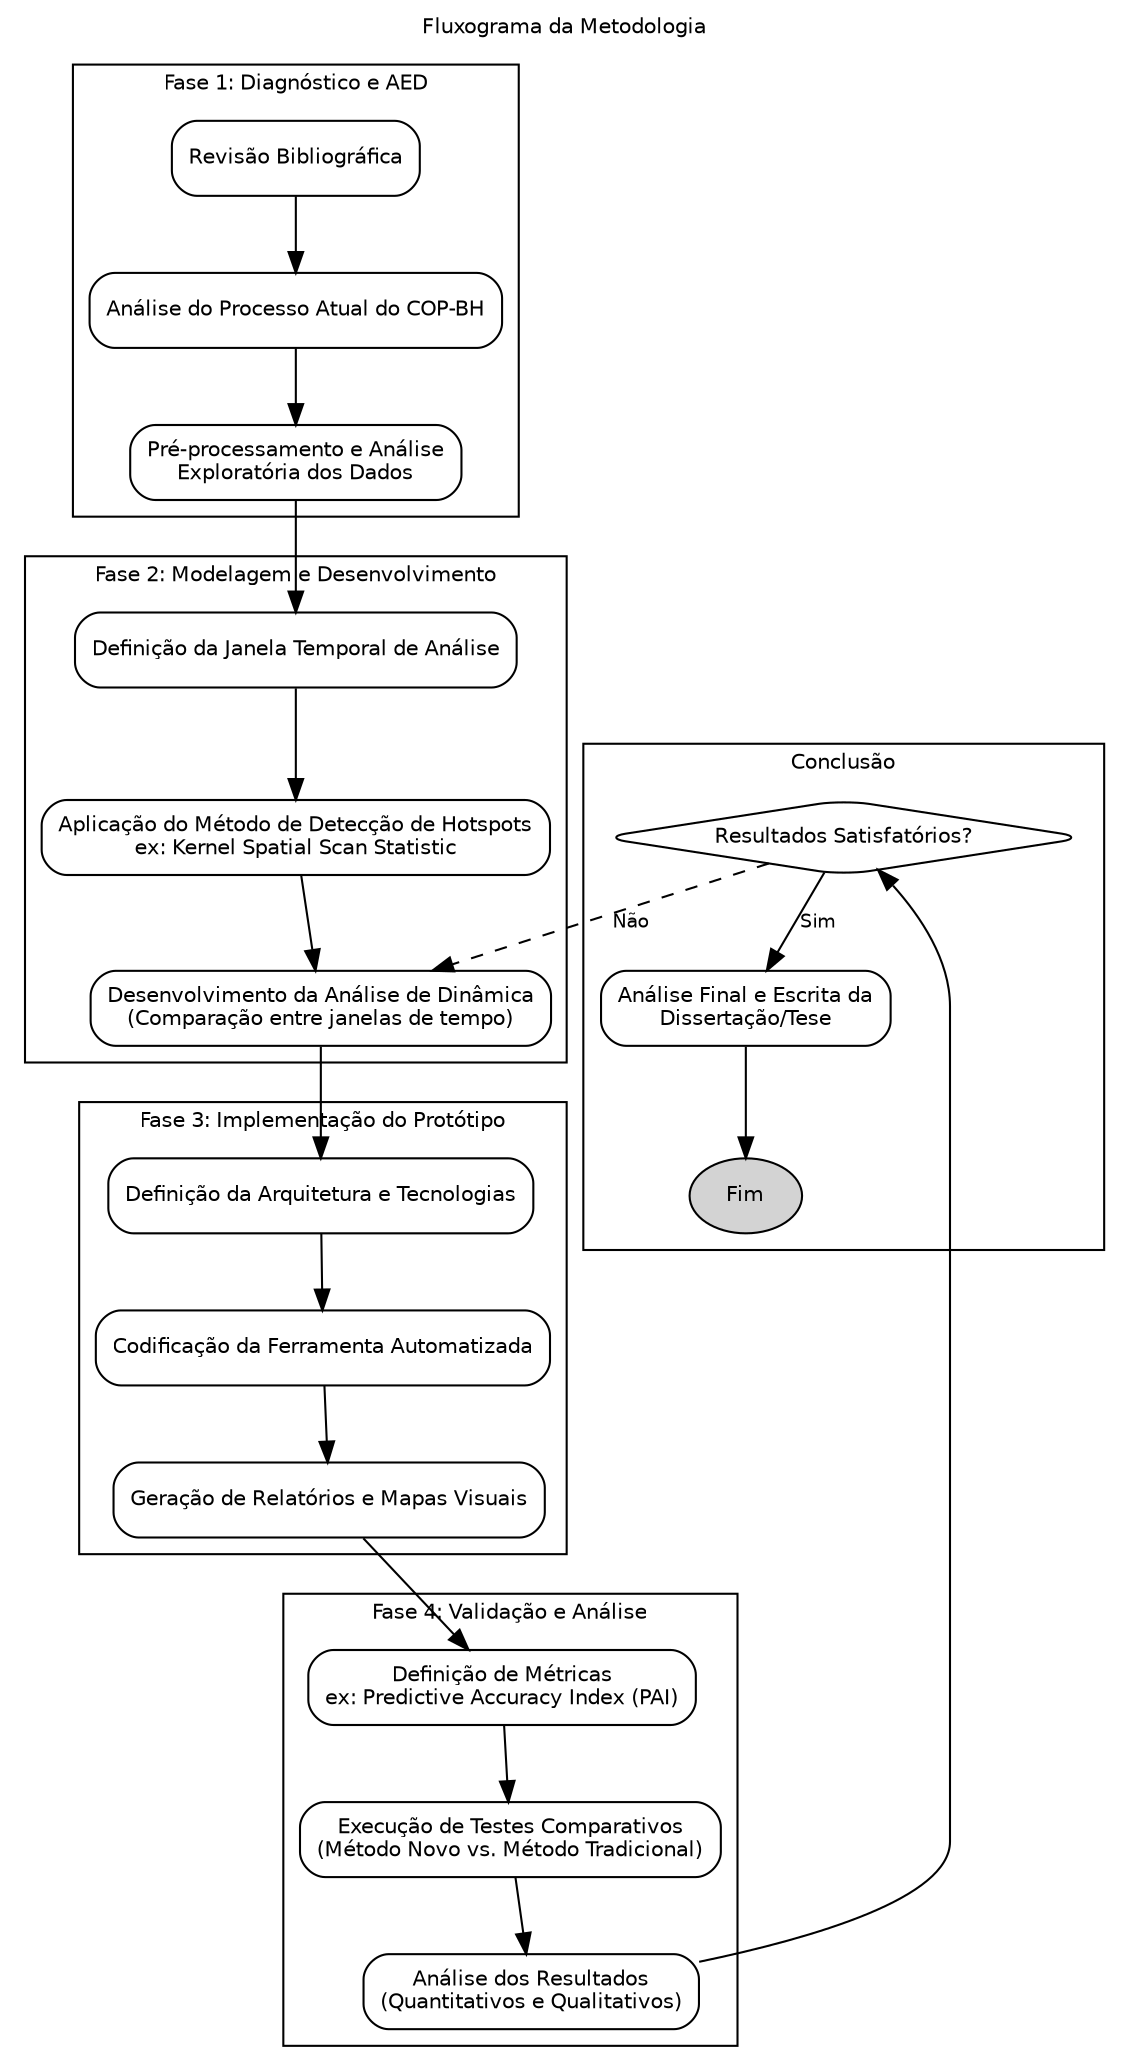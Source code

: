 digraph G {
    // Definições globais para a aparência do grafo
    graph [fontname="Helvetica", fontsize=10, rankdir=TB, label="Fluxograma da Metodologia", labelloc=t];
    node [shape=box, style="rounded", fontname="Helvetica", fontsize=10, penwidth=1];
    edge [fontname="Helvetica", fontsize=9, penwidth=1];

    // Fase 1
    subgraph cluster_01 {
        label = "Fase 1: Diagnóstico e AED";
        A [label="Revisão Bibliográfica"];
        B [label="Análise do Processo Atual do COP-BH"];
        C [label="Pré-processamento e Análise\nExploratória dos Dados"];
        A -> B -> C;
    }

    // Fase 2
    subgraph cluster_02 {
        label = "Fase 2: Modelagem e Desenvolvimento";
        D [label="Definição da Janela Temporal de Análise"];
        E [label="Aplicação do Método de Detecção de Hotspots\nex: Kernel Spatial Scan Statistic"];
        F [label="Desenvolvimento da Análise de Dinâmica\n(Comparação entre janelas de tempo)"];
        D -> E -> F;
    }

    // Fase 3
    subgraph cluster_03 {
        label = "Fase 3: Implementação do Protótipo";
        G [label="Definição da Arquitetura e Tecnologias"];
        H [label="Codificação da Ferramenta Automatizada"];
        I [label="Geração de Relatórios e Mapas Visuais"];
        G -> H -> I;
    }

    // Fase 4
    subgraph cluster_04 {
        label = "Fase 4: Validação e Análise";
        J [label="Definição de Métricas\nex: Predictive Accuracy Index (PAI)"];
        K [label="Execução de Testes Comparativos\n(Método Novo vs. Método Tradicional)"];
        L [label="Análise dos Resultados\n(Quantitativos e Qualitativos)"];
        J -> K -> L;
    }

    // Conclusão
    subgraph cluster_05 {
        label = "Conclusão";
        M [label="Resultados Satisfatórios?", shape=diamond, width=3];
        N [label="Análise Final e Escrita da\nDissertação/Tese"];
        O [label="Fim", shape=ellipse, style=filled, fillcolor=lightgrey];
        N -> O;
    }
    
    // Conexões entre as fases
    C -> D;
    F -> G;
    I -> J;
    L -> M;

    // Conexões da decisão (loop)
    M -> N [label="Sim"];
    M -> F [label="Não", style=dashed];
}